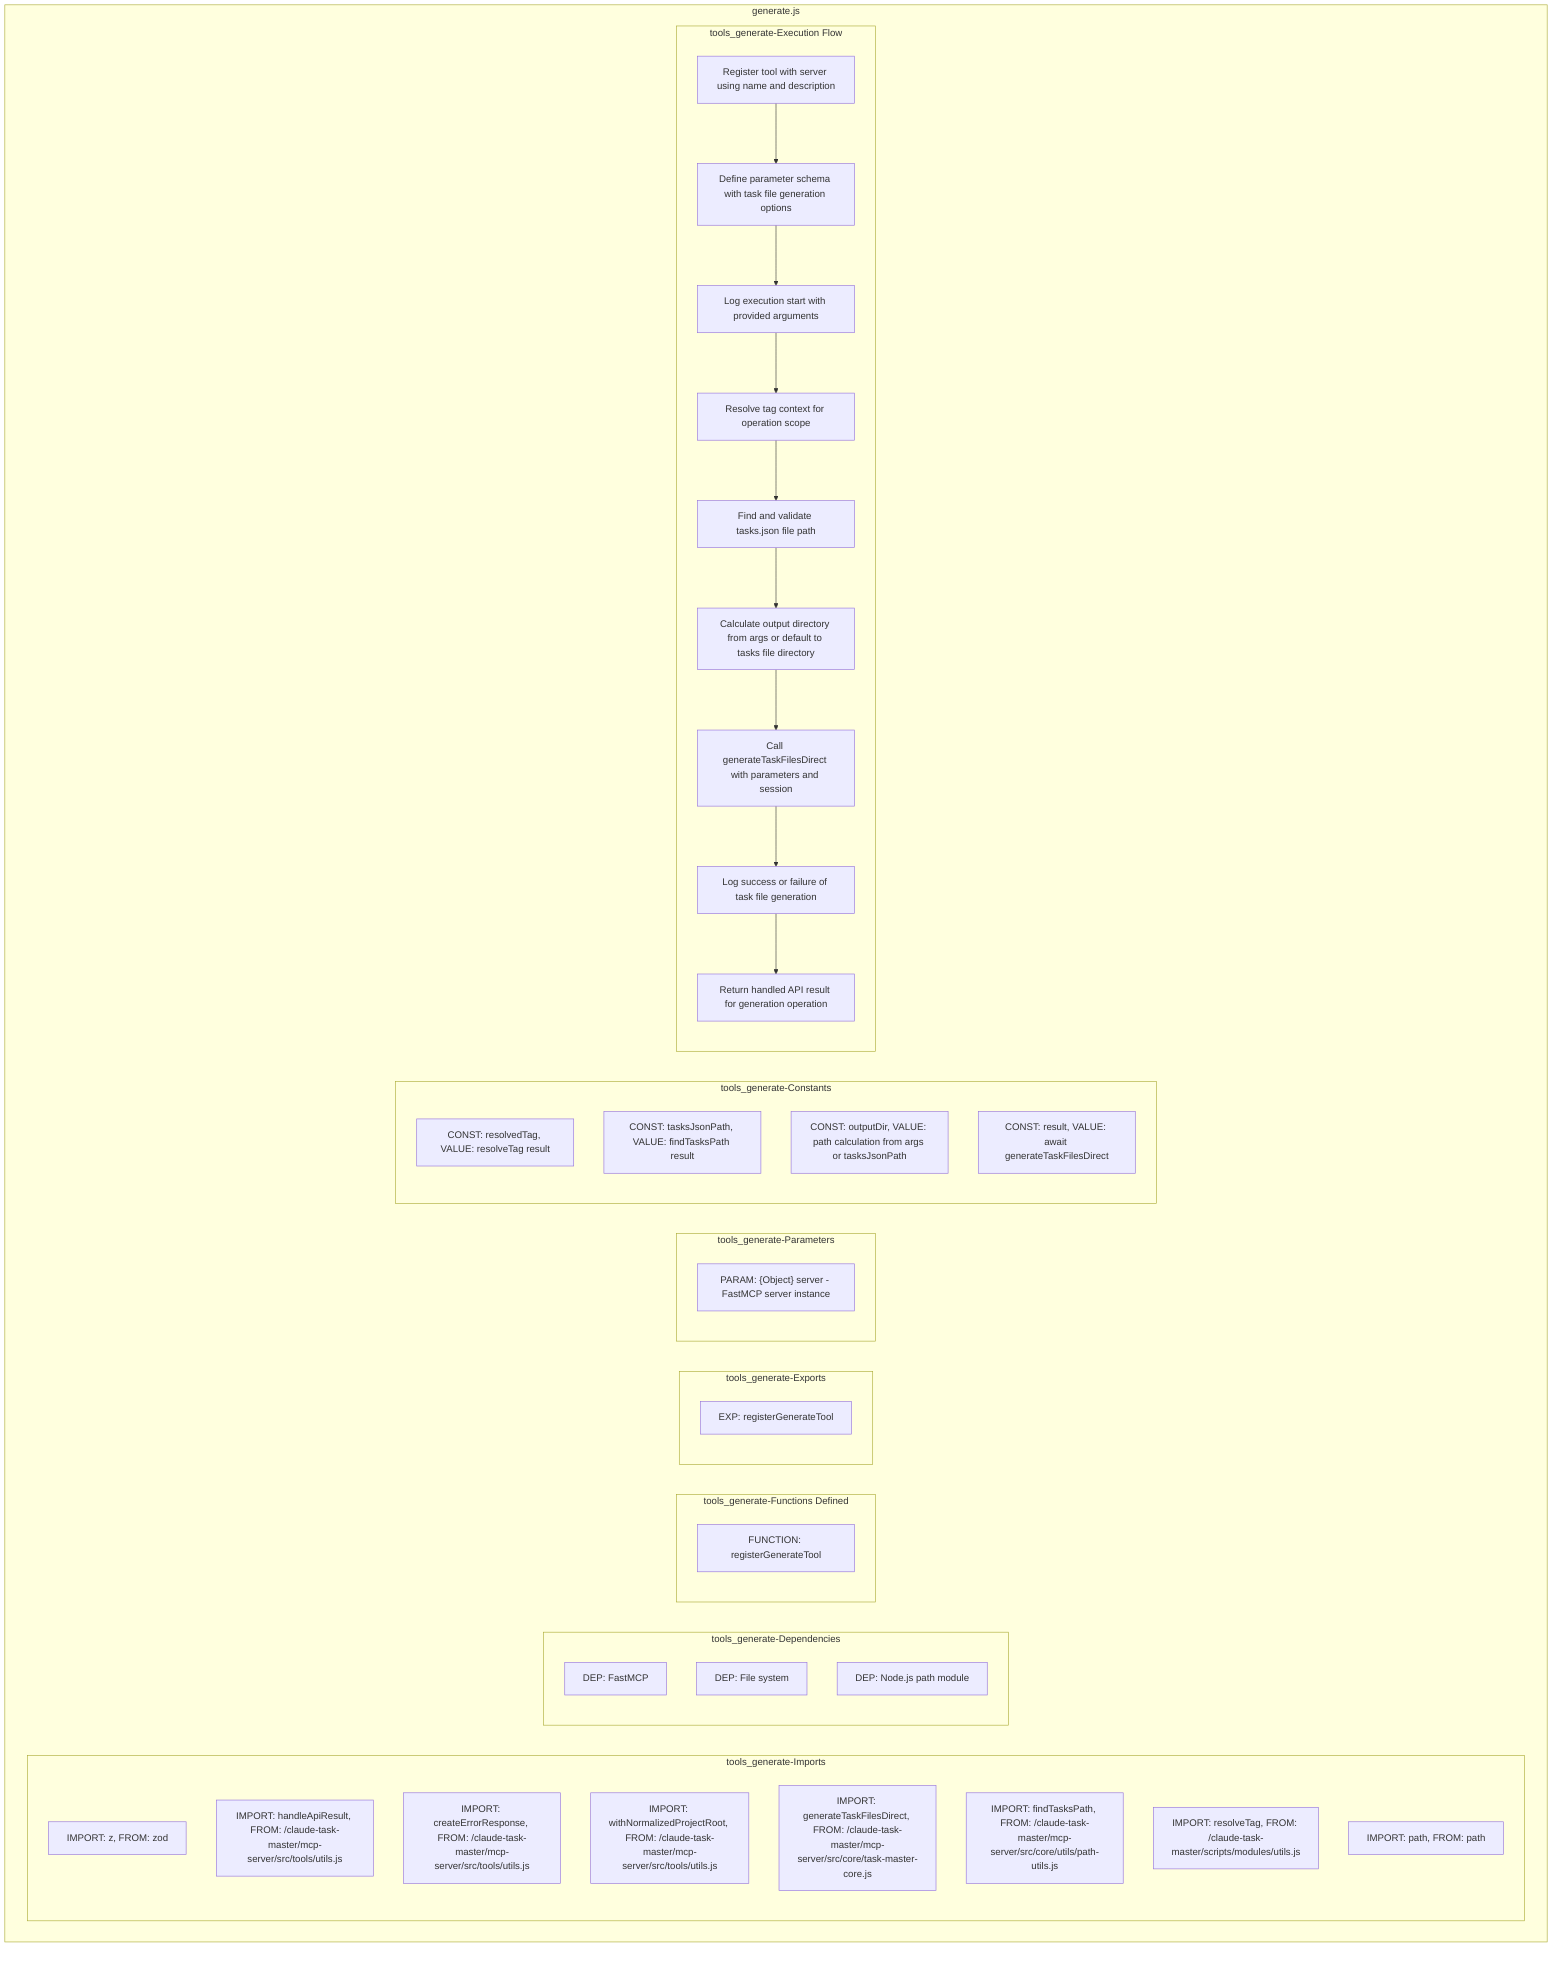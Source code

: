 flowchart TB
    subgraph tools_generate-Imports["tools_generate-Imports"]
        I1["IMPORT: z, FROM: zod"]
        I2["IMPORT: handleApiResult, FROM: /claude-task-master/mcp-server/src/tools/utils.js"]
        I3["IMPORT: createErrorResponse, FROM: /claude-task-master/mcp-server/src/tools/utils.js"]
        I4["IMPORT: withNormalizedProjectRoot, FROM: /claude-task-master/mcp-server/src/tools/utils.js"]
        I5["IMPORT: generateTaskFilesDirect, FROM: /claude-task-master/mcp-server/src/core/task-master-core.js"]
        I6["IMPORT: findTasksPath, FROM: /claude-task-master/mcp-server/src/core/utils/path-utils.js"]
        I7["IMPORT: resolveTag, FROM: /claude-task-master/scripts/modules/utils.js"]
        I8["IMPORT: path, FROM: path"]
    end
    subgraph tools_generate-Dependencies["tools_generate-Dependencies"]
        D1["DEP: FastMCP"]
        D2["DEP: File system"]
        D3["DEP: Node.js path module"]
    end
    subgraph tools_generate-FunctionsDefined["tools_generate-Functions Defined"]
        FU1["FUNCTION: registerGenerateTool"]
    end
    subgraph tools_generate-Exports["tools_generate-Exports"]
        E1["EXP: registerGenerateTool"]
    end
    subgraph tools_generate-Parameters["tools_generate-Parameters"]
        P1["PARAM: {Object} server - FastMCP server instance"]
    end
    subgraph tools_generate-Constants["tools_generate-Constants"]
        C1["CONST: resolvedTag, VALUE: resolveTag result"]
        C2["CONST: tasksJsonPath, VALUE: findTasksPath result"]
        C3["CONST: outputDir, VALUE: path calculation from args or tasksJsonPath"]
        C4["CONST: result, VALUE: await generateTaskFilesDirect"]
    end
    subgraph tools_generate-ExecutionFlow["tools_generate-Execution Flow"]
        FL1["Register tool with server using name and description"]
        FL2["Define parameter schema with task file generation options"]
        FL3["Log execution start with provided arguments"]
        FL4["Resolve tag context for operation scope"]
        FL5["Find and validate tasks.json file path"]
        FL6["Calculate output directory from args or default to tasks file directory"]
        FL7["Call generateTaskFilesDirect with parameters and session"]
        FL8["Log success or failure of task file generation"]
        FL9["Return handled API result for generation operation"]
    end
    subgraph tools_generate["generate.js"]
        tools_generate-Imports
        tools_generate-Dependencies
        tools_generate-FunctionsDefined
        tools_generate-Exports
        tools_generate-Parameters
        tools_generate-Constants
        tools_generate-ExecutionFlow
    end
    FL1 --> FL2
    FL2 --> FL3
    FL3 --> FL4
    FL4 --> FL5
    FL5 --> FL6
    FL6 --> FL7
    FL7 --> FL8
    FL8 --> FL9